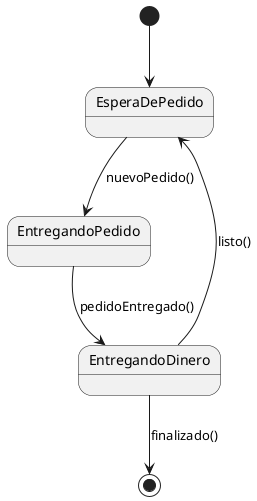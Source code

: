 @startuml Delivery
    [*] --> EsperaDePedido
    EsperaDePedido --> EntregandoPedido : nuevoPedido()
    EntregandoPedido --> EntregandoDinero : pedidoEntregado()
    EntregandoDinero --> EsperaDePedido : listo()
    EntregandoDinero --> [*] : finalizado()
@enduml